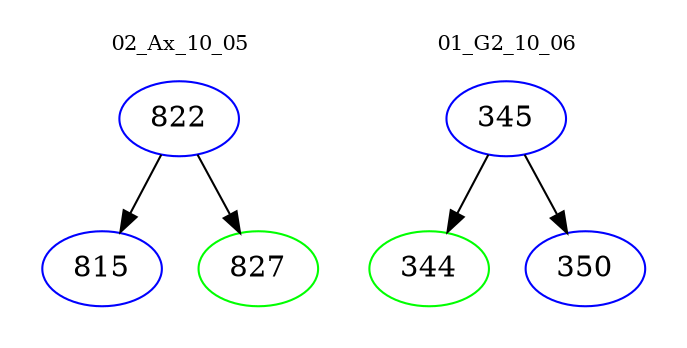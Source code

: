 digraph{
subgraph cluster_0 {
color = white
label = "02_Ax_10_05";
fontsize=10;
T0_822 [label="822", color="blue"]
T0_822 -> T0_815 [color="black"]
T0_815 [label="815", color="blue"]
T0_822 -> T0_827 [color="black"]
T0_827 [label="827", color="green"]
}
subgraph cluster_1 {
color = white
label = "01_G2_10_06";
fontsize=10;
T1_345 [label="345", color="blue"]
T1_345 -> T1_344 [color="black"]
T1_344 [label="344", color="green"]
T1_345 -> T1_350 [color="black"]
T1_350 [label="350", color="blue"]
}
}
